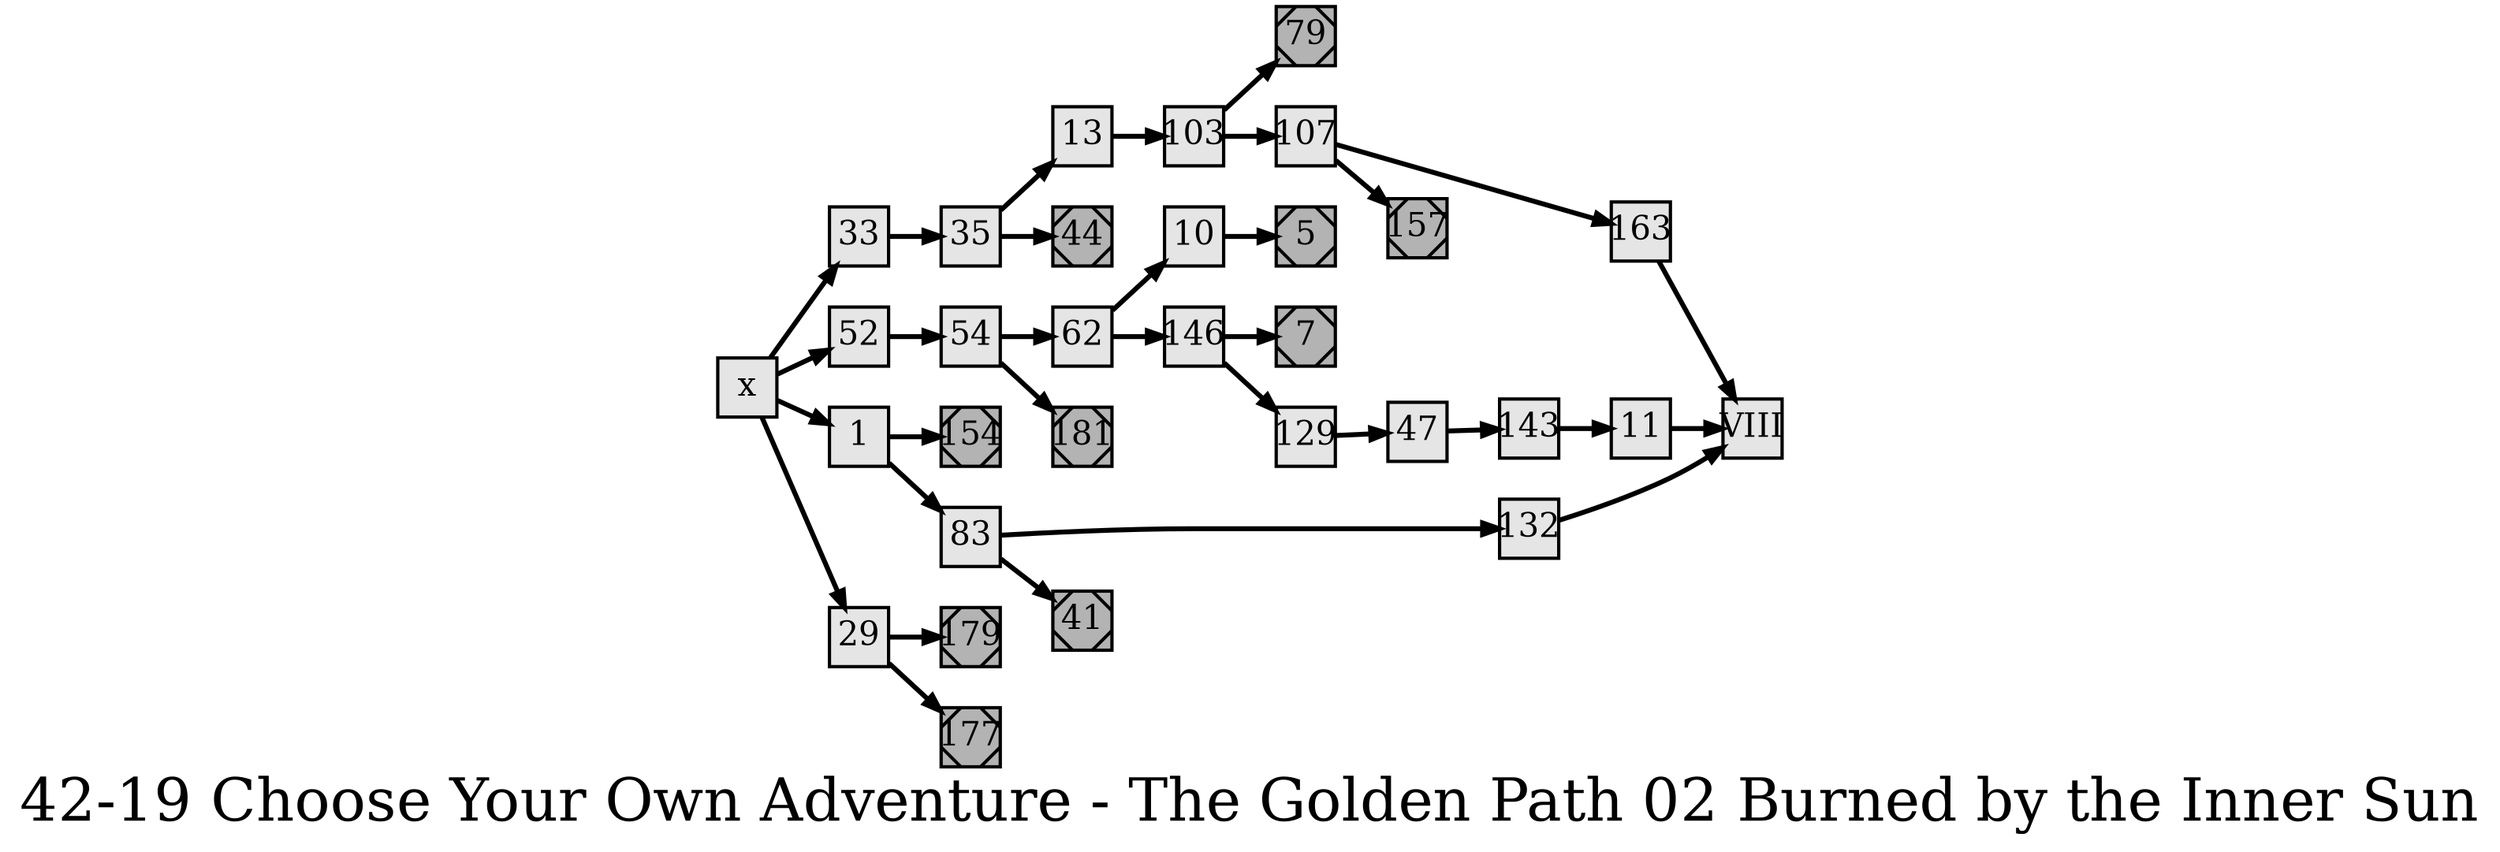 digraph g{
  graph [ label="42-19 Choose Your Own Adventure - The Golden Path 02 Burned by the Inner Sun" rankdir=LR, ordering=out, fontsize=36, nodesep="0.35", ranksep="0.45"];
  node  [shape=rect, penwidth=2, fontsize=20, style=filled, fillcolor=grey90, margin="0,0", labelfloat=true, regular=true, fixedsize=true];
  edge  [labelfloat=true, penwidth=3, fontsize=12];

  x -> 33;
  x -> 52;
  x -> 1;
  x -> 29;
  1 -> 154;
  1 -> 83;
  5	[ xlabel="E", shape=Msquare, fontsize=20, fillcolor=grey70, xlabel="" ];
  7	[ xlabel="E", shape=Msquare, fontsize=20, fillcolor=grey70, xlabel="" ];
  10 -> 5;
  11 -> VIII;
  13 -> 103;
  29 -> 179;
  29 -> 177;
  33 -> 35;
  35 -> 13;
  35 -> 44;
  41	[ xlabel="E", shape=Msquare, fontsize=20, fillcolor=grey70, xlabel="" ];
  44	[ xlabel="E", shape=Msquare, fontsize=20, fillcolor=grey70, xlabel="" ];
  47 -> 143;
  52 -> 54;
  54 -> 62;
  54 -> 181;
  62 -> 10;
  62 -> 146;
  79	[ xlabel="E", shape=Msquare, fontsize=20, fillcolor=grey70, xlabel="" ];
  83 -> 132;
  83 -> 41;
  103 -> 79;
  103 -> 107;
  107 -> 163;
  107 -> 157;
  129 -> 47;
  132 -> VIII;
  143 -> 11;
  146 -> 7;
  146 -> 129;
  154	[ xlabel="E", shape=Msquare, fontsize=20, fillcolor=grey70, xlabel="" ];
  157	[ xlabel="E", shape=Msquare, fontsize=20, fillcolor=grey70, xlabel="" ];
  163 -> VIII;
  177	[ xlabel="E", shape=Msquare, fontsize=20, fillcolor=grey70, xlabel="" ];
  179	[ xlabel="E", shape=Msquare, fontsize=20, fillcolor=grey70, xlabel="" ];
  181	[ xlabel="E", shape=Msquare, fontsize=20, fillcolor=grey70, xlabel="" ];
}

